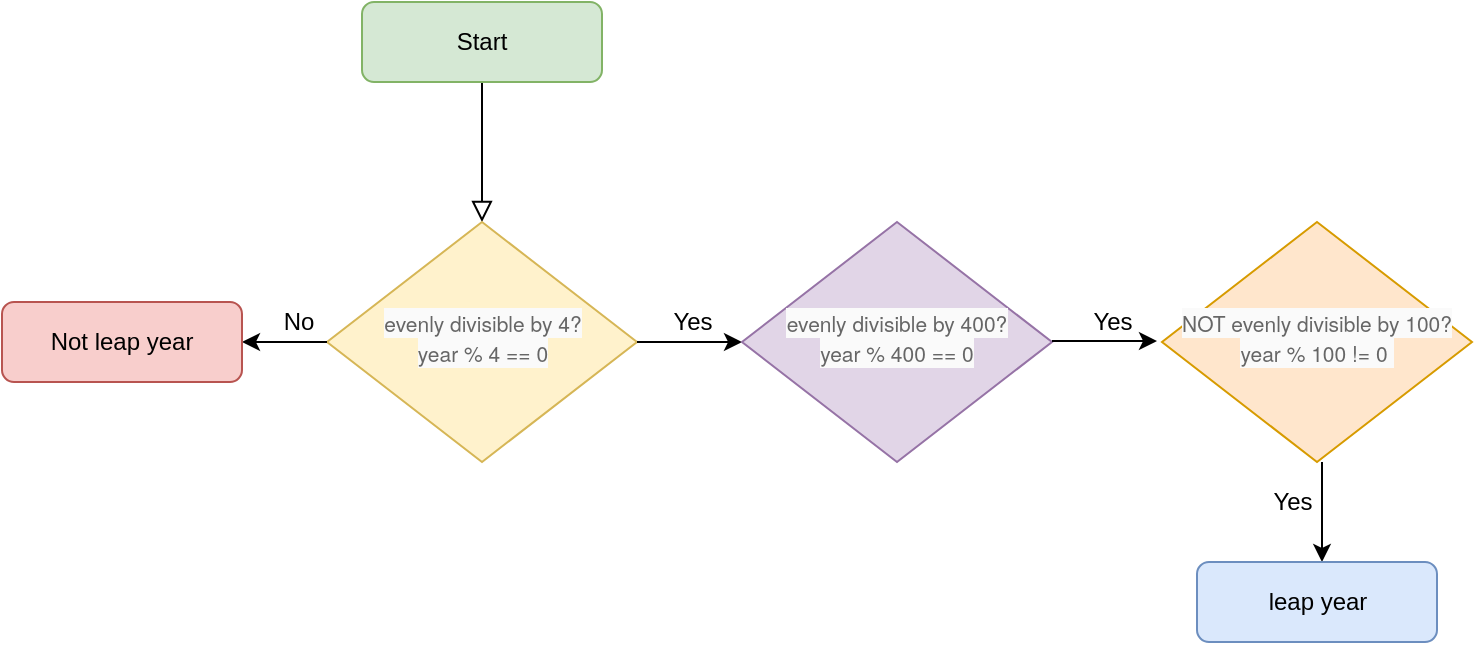 <mxfile version="15.9.4" type="github">
  <diagram id="C5RBs43oDa-KdzZeNtuy" name="Page-1">
    <mxGraphModel dx="1038" dy="500" grid="1" gridSize="10" guides="1" tooltips="1" connect="1" arrows="1" fold="1" page="1" pageScale="1" pageWidth="827" pageHeight="1169" background="none" math="0" shadow="0">
      <root>
        <mxCell id="WIyWlLk6GJQsqaUBKTNV-0" />
        <mxCell id="WIyWlLk6GJQsqaUBKTNV-1" parent="WIyWlLk6GJQsqaUBKTNV-0" />
        <mxCell id="WIyWlLk6GJQsqaUBKTNV-2" value="" style="rounded=0;html=1;jettySize=auto;orthogonalLoop=1;fontSize=11;endArrow=block;endFill=0;endSize=8;strokeWidth=1;shadow=0;labelBackgroundColor=none;edgeStyle=orthogonalEdgeStyle;" parent="WIyWlLk6GJQsqaUBKTNV-1" source="WIyWlLk6GJQsqaUBKTNV-3" target="WIyWlLk6GJQsqaUBKTNV-6" edge="1">
          <mxGeometry relative="1" as="geometry" />
        </mxCell>
        <mxCell id="WIyWlLk6GJQsqaUBKTNV-3" value="Start" style="rounded=1;whiteSpace=wrap;html=1;fontSize=12;glass=0;strokeWidth=1;shadow=0;fillColor=#d5e8d4;strokeColor=#82b366;" parent="WIyWlLk6GJQsqaUBKTNV-1" vertex="1">
          <mxGeometry x="180" y="80" width="120" height="40" as="geometry" />
        </mxCell>
        <mxCell id="WIyWlLk6GJQsqaUBKTNV-6" value="&lt;span style=&quot;color: rgb(102 , 102 , 102) ; font-family: &amp;#34;metropolis&amp;#34; , &amp;#34;avenir next&amp;#34; , &amp;#34;helvetica neue&amp;#34; , &amp;#34;arial&amp;#34; , sans-serif ; font-size: 10.5px ; background-color: rgb(250 , 250 , 250)&quot;&gt;evenly divisible by 4?&lt;br&gt;&lt;/span&gt;&lt;span style=&quot;color: rgb(102 , 102 , 102) ; font-family: &amp;#34;metropolis&amp;#34; , &amp;#34;avenir next&amp;#34; , &amp;#34;helvetica neue&amp;#34; , &amp;#34;arial&amp;#34; , sans-serif ; font-size: 10.5px ; background-color: rgb(250 , 250 , 250)&quot;&gt;year % 4 == 0&lt;/span&gt;&lt;span style=&quot;color: rgb(102 , 102 , 102) ; font-family: &amp;#34;metropolis&amp;#34; , &amp;#34;avenir next&amp;#34; , &amp;#34;helvetica neue&amp;#34; , &amp;#34;arial&amp;#34; , sans-serif ; font-size: 10.5px ; background-color: rgb(250 , 250 , 250)&quot;&gt;&lt;br&gt;&lt;/span&gt;" style="rhombus;whiteSpace=wrap;html=1;shadow=0;fontFamily=Helvetica;fontSize=12;align=center;strokeWidth=1;spacing=6;spacingTop=-4;fillColor=#fff2cc;strokeColor=#d6b656;" parent="WIyWlLk6GJQsqaUBKTNV-1" vertex="1">
          <mxGeometry x="162.5" y="190" width="155" height="120" as="geometry" />
        </mxCell>
        <mxCell id="x_gosHO5D3b1VZ5-VZWY-0" value="" style="edgeStyle=orthogonalEdgeStyle;rounded=0;orthogonalLoop=1;jettySize=auto;html=1;exitX=0;exitY=0.5;exitDx=0;exitDy=0;entryX=1;entryY=0.5;entryDx=0;entryDy=0;" edge="1" parent="WIyWlLk6GJQsqaUBKTNV-1" source="WIyWlLk6GJQsqaUBKTNV-6" target="WIyWlLk6GJQsqaUBKTNV-11">
          <mxGeometry relative="1" as="geometry">
            <mxPoint x="160" y="219.5" as="sourcePoint" />
            <mxPoint x="240" y="270" as="targetPoint" />
            <Array as="points">
              <mxPoint x="120" y="250" />
            </Array>
          </mxGeometry>
        </mxCell>
        <mxCell id="WIyWlLk6GJQsqaUBKTNV-11" value="Not leap year" style="rounded=1;whiteSpace=wrap;html=1;fontSize=12;glass=0;strokeWidth=1;shadow=0;fillColor=#f8cecc;strokeColor=#b85450;" parent="WIyWlLk6GJQsqaUBKTNV-1" vertex="1">
          <mxGeometry y="230" width="120" height="40" as="geometry" />
        </mxCell>
        <mxCell id="x_gosHO5D3b1VZ5-VZWY-1" value="" style="endArrow=classic;html=1;rounded=0;exitX=1;exitY=0.5;exitDx=0;exitDy=0;" edge="1" parent="WIyWlLk6GJQsqaUBKTNV-1" source="WIyWlLk6GJQsqaUBKTNV-6">
          <mxGeometry width="50" height="50" relative="1" as="geometry">
            <mxPoint x="290" y="220" as="sourcePoint" />
            <mxPoint x="370" y="250" as="targetPoint" />
          </mxGeometry>
        </mxCell>
        <mxCell id="x_gosHO5D3b1VZ5-VZWY-4" value="&lt;span style=&quot;color: rgb(102 , 102 , 102) ; font-family: &amp;#34;metropolis&amp;#34; , &amp;#34;avenir next&amp;#34; , &amp;#34;helvetica neue&amp;#34; , &amp;#34;arial&amp;#34; , sans-serif ; font-size: 10.5px ; background-color: rgb(250 , 250 , 250)&quot;&gt;evenly divisible by 400?&lt;br&gt;year % 400 == 0&lt;br&gt;&lt;/span&gt;" style="rhombus;whiteSpace=wrap;html=1;shadow=0;fontFamily=Helvetica;fontSize=12;align=center;strokeWidth=1;spacing=6;spacingTop=-4;fillColor=#e1d5e7;strokeColor=#9673a6;" vertex="1" parent="WIyWlLk6GJQsqaUBKTNV-1">
          <mxGeometry x="370" y="190" width="155" height="120" as="geometry" />
        </mxCell>
        <mxCell id="x_gosHO5D3b1VZ5-VZWY-6" value="" style="endArrow=classic;html=1;rounded=0;exitX=1;exitY=0.5;exitDx=0;exitDy=0;" edge="1" parent="WIyWlLk6GJQsqaUBKTNV-1">
          <mxGeometry width="50" height="50" relative="1" as="geometry">
            <mxPoint x="525" y="249.5" as="sourcePoint" />
            <mxPoint x="577.5" y="249.5" as="targetPoint" />
          </mxGeometry>
        </mxCell>
        <mxCell id="x_gosHO5D3b1VZ5-VZWY-7" value="&lt;span style=&quot;color: rgb(102 , 102 , 102) ; font-family: &amp;#34;metropolis&amp;#34; , &amp;#34;avenir next&amp;#34; , &amp;#34;helvetica neue&amp;#34; , &amp;#34;arial&amp;#34; , sans-serif ; font-size: 10.5px ; background-color: rgb(250 , 250 , 250)&quot;&gt;NOT evenly divisible by 100?&lt;br&gt;year % 100 != 0&amp;nbsp;&lt;/span&gt;" style="rhombus;whiteSpace=wrap;html=1;shadow=0;fontFamily=Helvetica;fontSize=12;align=center;strokeWidth=1;spacing=6;spacingTop=-4;fillColor=#ffe6cc;strokeColor=#d79b00;" vertex="1" parent="WIyWlLk6GJQsqaUBKTNV-1">
          <mxGeometry x="580" y="190" width="155" height="120" as="geometry" />
        </mxCell>
        <mxCell id="x_gosHO5D3b1VZ5-VZWY-8" value="" style="endArrow=classic;html=1;rounded=0;" edge="1" parent="WIyWlLk6GJQsqaUBKTNV-1">
          <mxGeometry width="50" height="50" relative="1" as="geometry">
            <mxPoint x="660" y="310" as="sourcePoint" />
            <mxPoint x="660" y="360" as="targetPoint" />
            <Array as="points">
              <mxPoint x="660" y="310" />
            </Array>
          </mxGeometry>
        </mxCell>
        <mxCell id="x_gosHO5D3b1VZ5-VZWY-9" value="No" style="text;html=1;align=center;verticalAlign=middle;resizable=0;points=[];autosize=1;strokeColor=none;fillColor=none;" vertex="1" parent="WIyWlLk6GJQsqaUBKTNV-1">
          <mxGeometry x="132.5" y="230" width="30" height="20" as="geometry" />
        </mxCell>
        <mxCell id="x_gosHO5D3b1VZ5-VZWY-10" value="Yes" style="text;html=1;align=center;verticalAlign=middle;resizable=0;points=[];autosize=1;strokeColor=none;fillColor=none;" vertex="1" parent="WIyWlLk6GJQsqaUBKTNV-1">
          <mxGeometry x="540" y="230" width="30" height="20" as="geometry" />
        </mxCell>
        <mxCell id="x_gosHO5D3b1VZ5-VZWY-11" value="Yes" style="text;html=1;align=center;verticalAlign=middle;resizable=0;points=[];autosize=1;strokeColor=none;fillColor=none;" vertex="1" parent="WIyWlLk6GJQsqaUBKTNV-1">
          <mxGeometry x="330" y="230" width="30" height="20" as="geometry" />
        </mxCell>
        <mxCell id="x_gosHO5D3b1VZ5-VZWY-12" value="Yes" style="text;html=1;align=center;verticalAlign=middle;resizable=0;points=[];autosize=1;strokeColor=none;fillColor=none;" vertex="1" parent="WIyWlLk6GJQsqaUBKTNV-1">
          <mxGeometry x="630" y="320" width="30" height="20" as="geometry" />
        </mxCell>
        <mxCell id="x_gosHO5D3b1VZ5-VZWY-13" value="leap year" style="rounded=1;whiteSpace=wrap;html=1;fontSize=12;glass=0;strokeWidth=1;shadow=0;fillColor=#dae8fc;strokeColor=#6c8ebf;" vertex="1" parent="WIyWlLk6GJQsqaUBKTNV-1">
          <mxGeometry x="597.5" y="360" width="120" height="40" as="geometry" />
        </mxCell>
      </root>
    </mxGraphModel>
  </diagram>
</mxfile>
